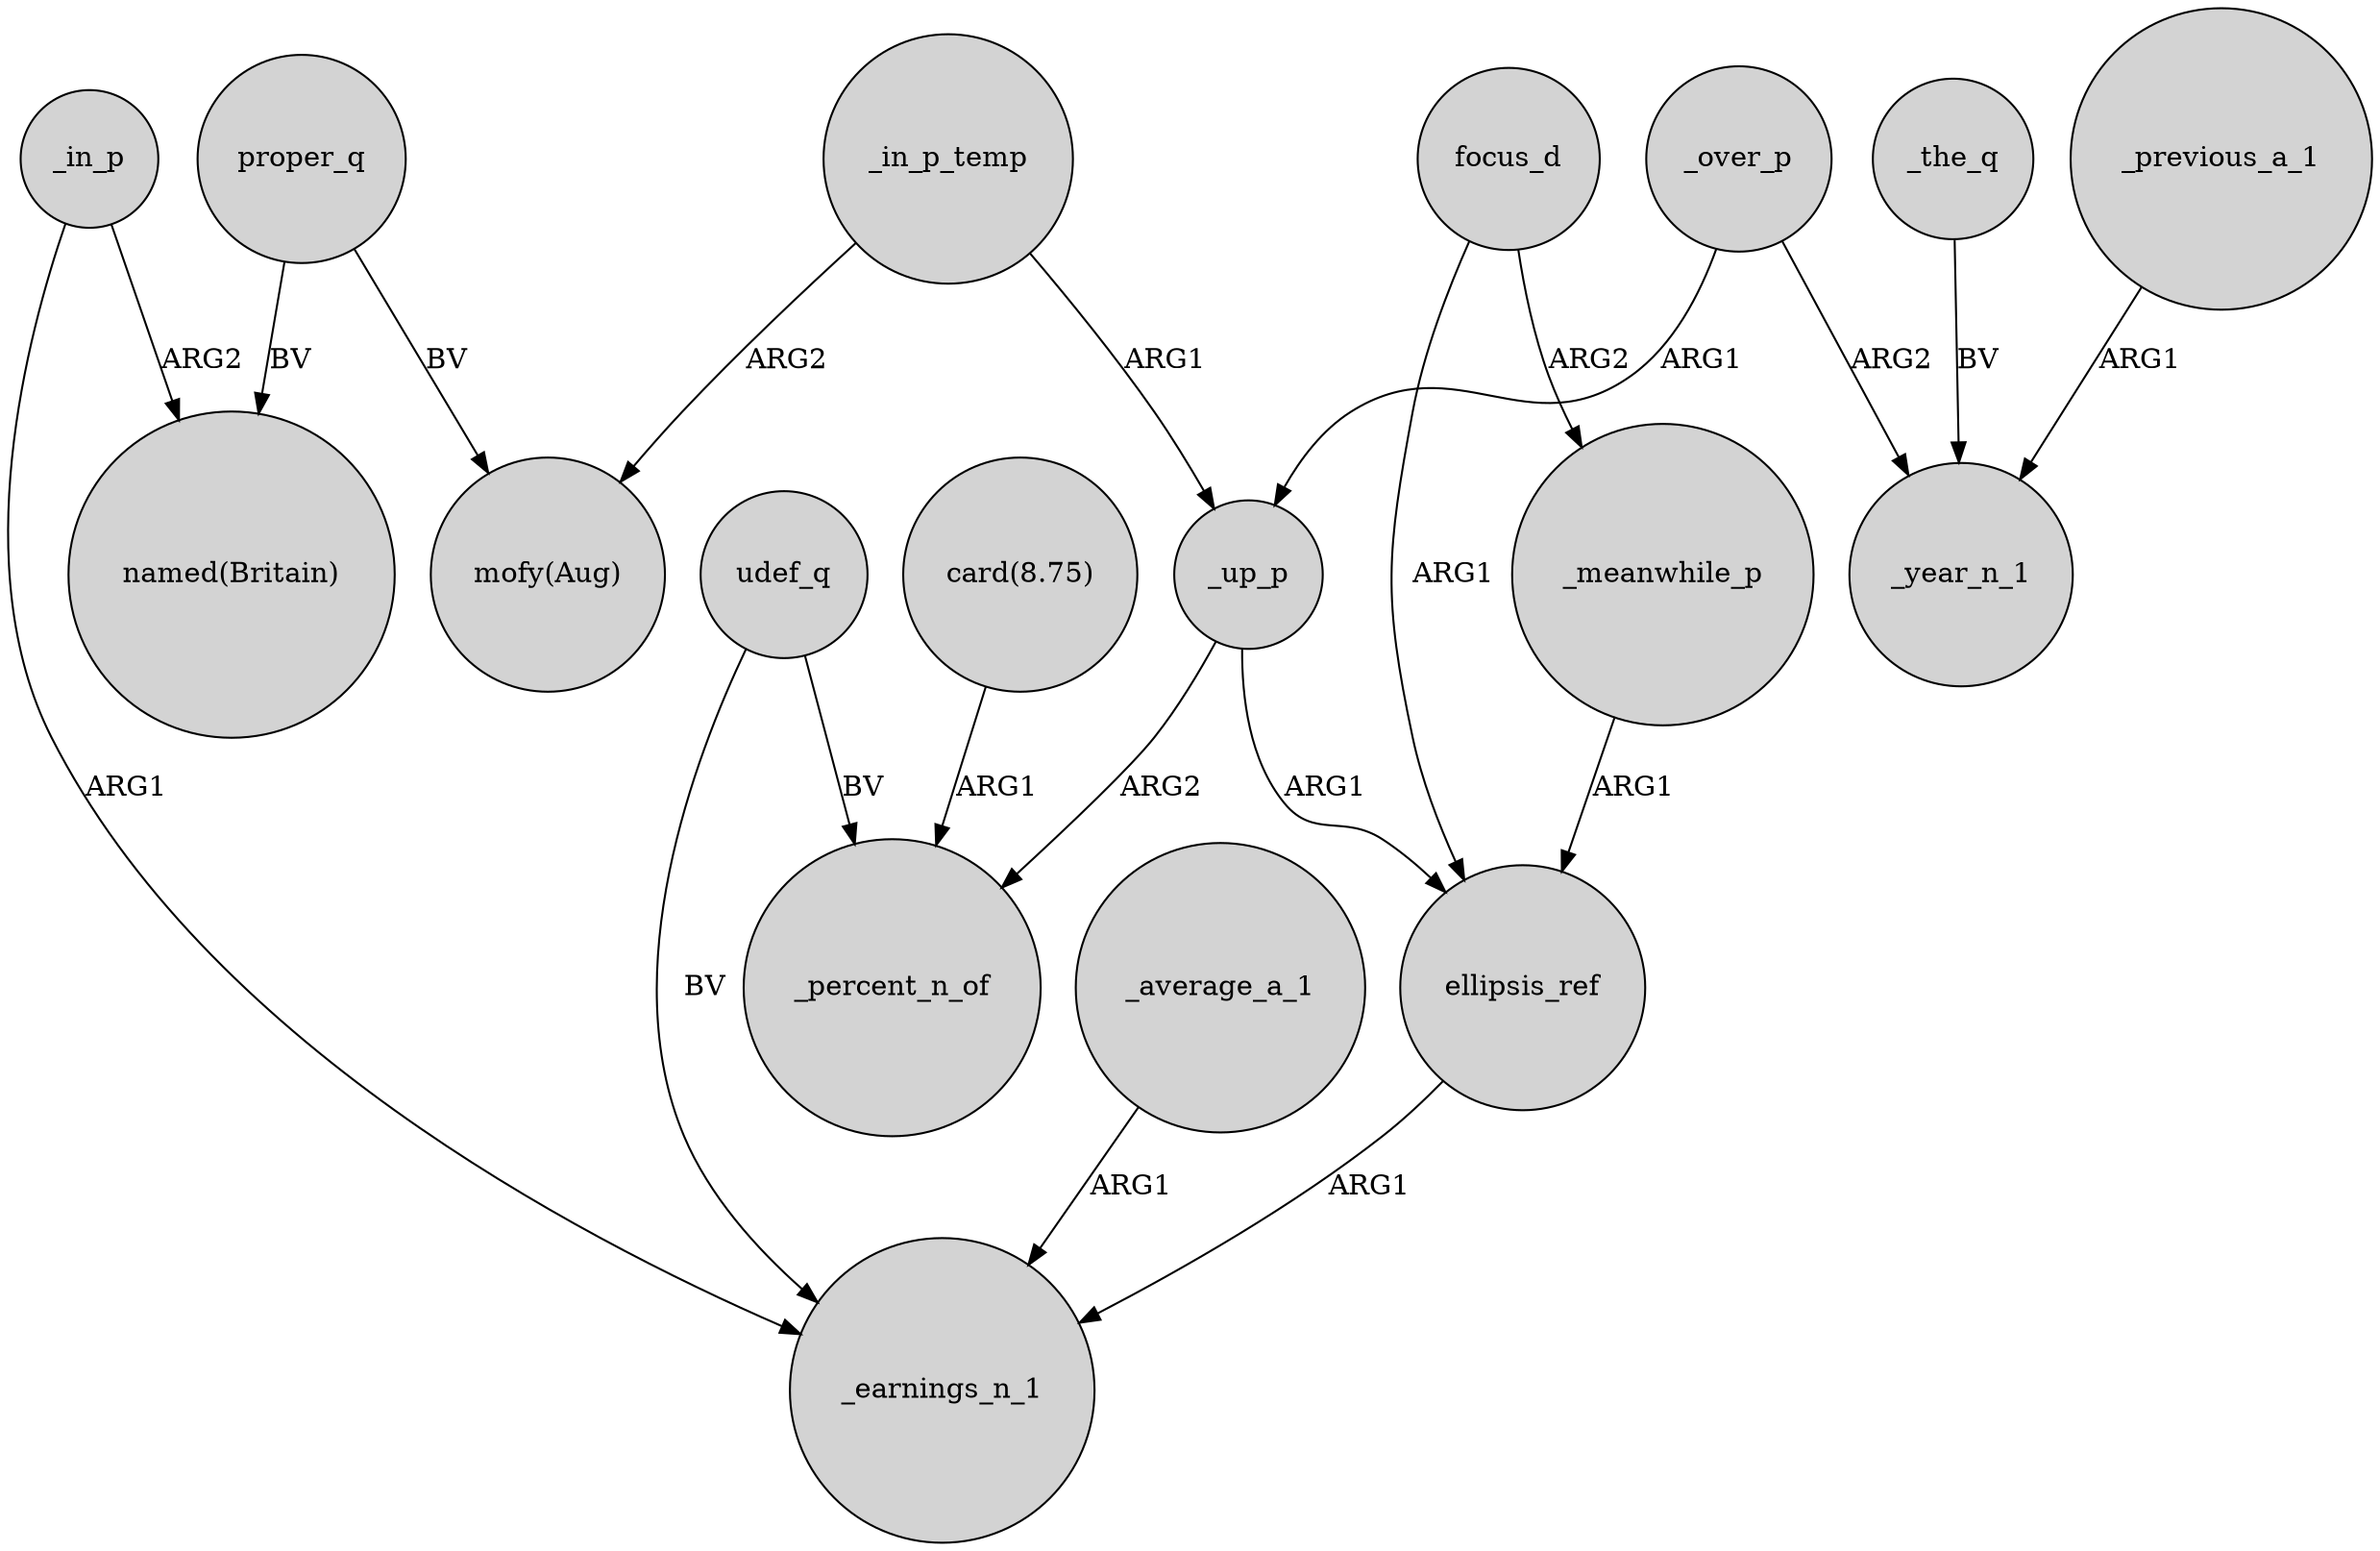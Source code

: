 digraph {
	node [shape=circle style=filled]
	_in_p -> "named(Britain)" [label=ARG2]
	_over_p -> _up_p [label=ARG1]
	udef_q -> _earnings_n_1 [label=BV]
	_up_p -> ellipsis_ref [label=ARG1]
	_in_p_temp -> "mofy(Aug)" [label=ARG2]
	"card(8.75)" -> _percent_n_of [label=ARG1]
	focus_d -> _meanwhile_p [label=ARG2]
	_meanwhile_p -> ellipsis_ref [label=ARG1]
	proper_q -> "mofy(Aug)" [label=BV]
	_in_p_temp -> _up_p [label=ARG1]
	_the_q -> _year_n_1 [label=BV]
	_average_a_1 -> _earnings_n_1 [label=ARG1]
	focus_d -> ellipsis_ref [label=ARG1]
	_over_p -> _year_n_1 [label=ARG2]
	ellipsis_ref -> _earnings_n_1 [label=ARG1]
	_previous_a_1 -> _year_n_1 [label=ARG1]
	udef_q -> _percent_n_of [label=BV]
	_in_p -> _earnings_n_1 [label=ARG1]
	_up_p -> _percent_n_of [label=ARG2]
	proper_q -> "named(Britain)" [label=BV]
}
